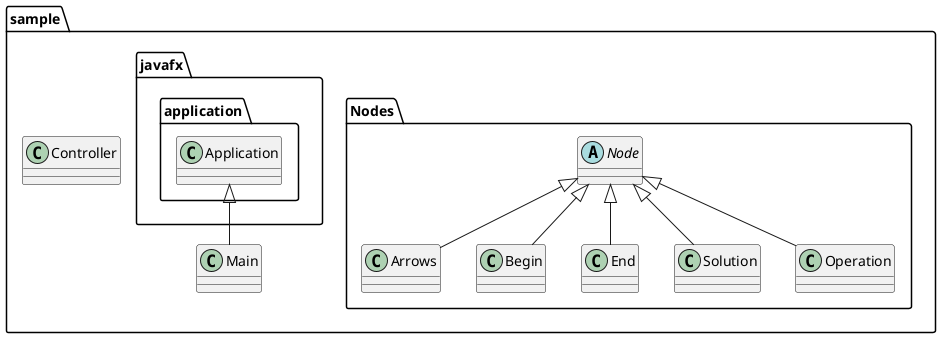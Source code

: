 @startuml

package sample <<Folder>>{
package Nodes <<Folder>>{
abstract class Node
class Arrows extends Node
class Begin extends Node
class End extends Node
class Solution extends Node
class Operation extends Node
}
class Main extends javafx.application.Application
class Controller
}



@enduml